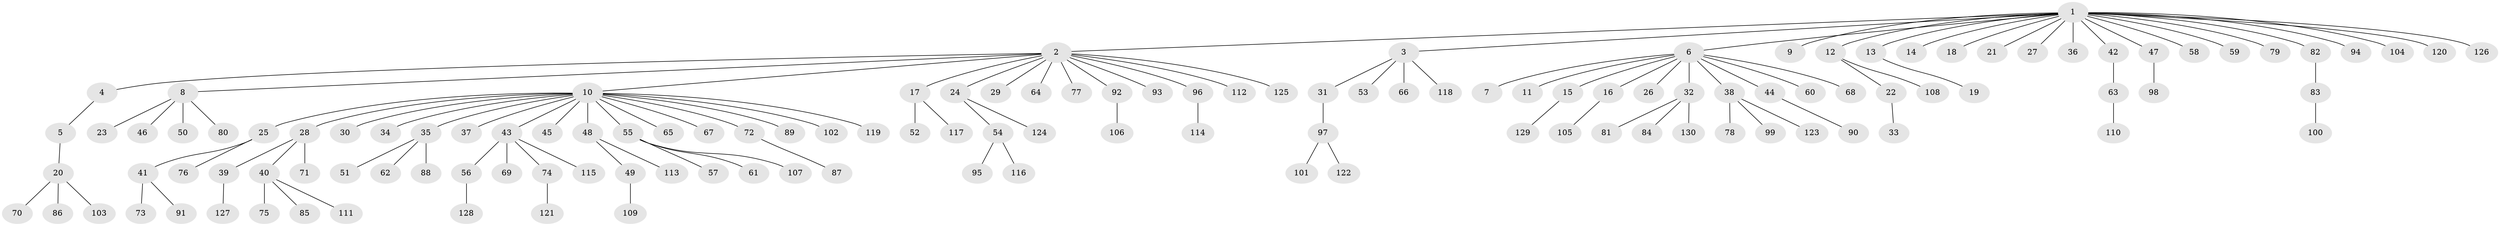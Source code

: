 // coarse degree distribution, {20: 0.01, 13: 0.01, 5: 0.01, 2: 0.13, 4: 0.03, 11: 0.01, 1: 0.71, 16: 0.01, 3: 0.08}
// Generated by graph-tools (version 1.1) at 2025/23/03/03/25 07:23:52]
// undirected, 130 vertices, 129 edges
graph export_dot {
graph [start="1"]
  node [color=gray90,style=filled];
  1;
  2;
  3;
  4;
  5;
  6;
  7;
  8;
  9;
  10;
  11;
  12;
  13;
  14;
  15;
  16;
  17;
  18;
  19;
  20;
  21;
  22;
  23;
  24;
  25;
  26;
  27;
  28;
  29;
  30;
  31;
  32;
  33;
  34;
  35;
  36;
  37;
  38;
  39;
  40;
  41;
  42;
  43;
  44;
  45;
  46;
  47;
  48;
  49;
  50;
  51;
  52;
  53;
  54;
  55;
  56;
  57;
  58;
  59;
  60;
  61;
  62;
  63;
  64;
  65;
  66;
  67;
  68;
  69;
  70;
  71;
  72;
  73;
  74;
  75;
  76;
  77;
  78;
  79;
  80;
  81;
  82;
  83;
  84;
  85;
  86;
  87;
  88;
  89;
  90;
  91;
  92;
  93;
  94;
  95;
  96;
  97;
  98;
  99;
  100;
  101;
  102;
  103;
  104;
  105;
  106;
  107;
  108;
  109;
  110;
  111;
  112;
  113;
  114;
  115;
  116;
  117;
  118;
  119;
  120;
  121;
  122;
  123;
  124;
  125;
  126;
  127;
  128;
  129;
  130;
  1 -- 2;
  1 -- 3;
  1 -- 6;
  1 -- 9;
  1 -- 12;
  1 -- 13;
  1 -- 14;
  1 -- 18;
  1 -- 21;
  1 -- 27;
  1 -- 36;
  1 -- 42;
  1 -- 47;
  1 -- 58;
  1 -- 59;
  1 -- 79;
  1 -- 82;
  1 -- 94;
  1 -- 104;
  1 -- 120;
  1 -- 126;
  2 -- 4;
  2 -- 8;
  2 -- 10;
  2 -- 17;
  2 -- 24;
  2 -- 29;
  2 -- 64;
  2 -- 77;
  2 -- 92;
  2 -- 93;
  2 -- 96;
  2 -- 112;
  2 -- 125;
  3 -- 31;
  3 -- 53;
  3 -- 66;
  3 -- 118;
  4 -- 5;
  5 -- 20;
  6 -- 7;
  6 -- 11;
  6 -- 15;
  6 -- 16;
  6 -- 26;
  6 -- 32;
  6 -- 38;
  6 -- 44;
  6 -- 60;
  6 -- 68;
  8 -- 23;
  8 -- 46;
  8 -- 50;
  8 -- 80;
  10 -- 25;
  10 -- 28;
  10 -- 30;
  10 -- 34;
  10 -- 35;
  10 -- 37;
  10 -- 43;
  10 -- 45;
  10 -- 48;
  10 -- 55;
  10 -- 65;
  10 -- 67;
  10 -- 72;
  10 -- 89;
  10 -- 102;
  10 -- 119;
  12 -- 22;
  12 -- 108;
  13 -- 19;
  15 -- 129;
  16 -- 105;
  17 -- 52;
  17 -- 117;
  20 -- 70;
  20 -- 86;
  20 -- 103;
  22 -- 33;
  24 -- 54;
  24 -- 124;
  25 -- 41;
  25 -- 76;
  28 -- 39;
  28 -- 40;
  28 -- 71;
  31 -- 97;
  32 -- 81;
  32 -- 84;
  32 -- 130;
  35 -- 51;
  35 -- 62;
  35 -- 88;
  38 -- 78;
  38 -- 99;
  38 -- 123;
  39 -- 127;
  40 -- 75;
  40 -- 85;
  40 -- 111;
  41 -- 73;
  41 -- 91;
  42 -- 63;
  43 -- 56;
  43 -- 69;
  43 -- 74;
  43 -- 115;
  44 -- 90;
  47 -- 98;
  48 -- 49;
  48 -- 113;
  49 -- 109;
  54 -- 95;
  54 -- 116;
  55 -- 57;
  55 -- 61;
  55 -- 107;
  56 -- 128;
  63 -- 110;
  72 -- 87;
  74 -- 121;
  82 -- 83;
  83 -- 100;
  92 -- 106;
  96 -- 114;
  97 -- 101;
  97 -- 122;
}
